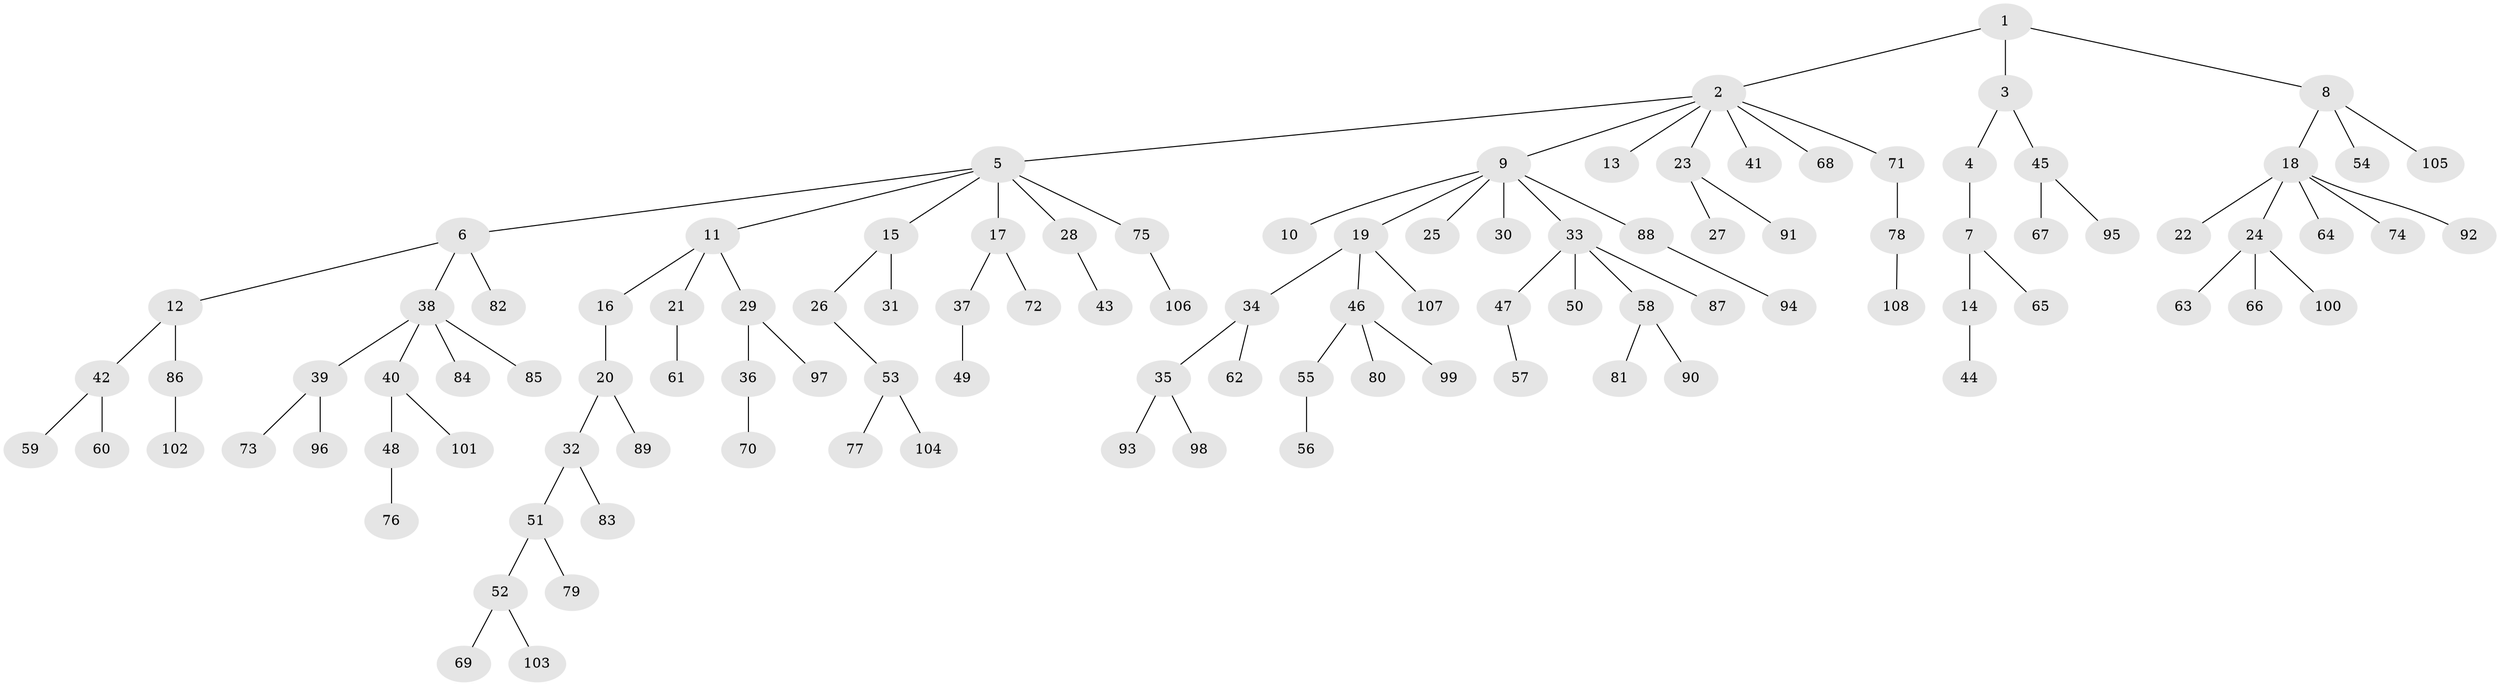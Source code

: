 // coarse degree distribution, {3: 0.15789473684210525, 7: 0.02631578947368421, 2: 0.2631578947368421, 6: 0.013157894736842105, 1: 0.4868421052631579, 4: 0.039473684210526314, 5: 0.013157894736842105}
// Generated by graph-tools (version 1.1) at 2025/51/03/04/25 22:51:58]
// undirected, 108 vertices, 107 edges
graph export_dot {
  node [color=gray90,style=filled];
  1;
  2;
  3;
  4;
  5;
  6;
  7;
  8;
  9;
  10;
  11;
  12;
  13;
  14;
  15;
  16;
  17;
  18;
  19;
  20;
  21;
  22;
  23;
  24;
  25;
  26;
  27;
  28;
  29;
  30;
  31;
  32;
  33;
  34;
  35;
  36;
  37;
  38;
  39;
  40;
  41;
  42;
  43;
  44;
  45;
  46;
  47;
  48;
  49;
  50;
  51;
  52;
  53;
  54;
  55;
  56;
  57;
  58;
  59;
  60;
  61;
  62;
  63;
  64;
  65;
  66;
  67;
  68;
  69;
  70;
  71;
  72;
  73;
  74;
  75;
  76;
  77;
  78;
  79;
  80;
  81;
  82;
  83;
  84;
  85;
  86;
  87;
  88;
  89;
  90;
  91;
  92;
  93;
  94;
  95;
  96;
  97;
  98;
  99;
  100;
  101;
  102;
  103;
  104;
  105;
  106;
  107;
  108;
  1 -- 2;
  1 -- 3;
  1 -- 8;
  2 -- 5;
  2 -- 9;
  2 -- 13;
  2 -- 23;
  2 -- 41;
  2 -- 68;
  2 -- 71;
  3 -- 4;
  3 -- 45;
  4 -- 7;
  5 -- 6;
  5 -- 11;
  5 -- 15;
  5 -- 17;
  5 -- 28;
  5 -- 75;
  6 -- 12;
  6 -- 38;
  6 -- 82;
  7 -- 14;
  7 -- 65;
  8 -- 18;
  8 -- 54;
  8 -- 105;
  9 -- 10;
  9 -- 19;
  9 -- 25;
  9 -- 30;
  9 -- 33;
  9 -- 88;
  11 -- 16;
  11 -- 21;
  11 -- 29;
  12 -- 42;
  12 -- 86;
  14 -- 44;
  15 -- 26;
  15 -- 31;
  16 -- 20;
  17 -- 37;
  17 -- 72;
  18 -- 22;
  18 -- 24;
  18 -- 64;
  18 -- 74;
  18 -- 92;
  19 -- 34;
  19 -- 46;
  19 -- 107;
  20 -- 32;
  20 -- 89;
  21 -- 61;
  23 -- 27;
  23 -- 91;
  24 -- 63;
  24 -- 66;
  24 -- 100;
  26 -- 53;
  28 -- 43;
  29 -- 36;
  29 -- 97;
  32 -- 51;
  32 -- 83;
  33 -- 47;
  33 -- 50;
  33 -- 58;
  33 -- 87;
  34 -- 35;
  34 -- 62;
  35 -- 93;
  35 -- 98;
  36 -- 70;
  37 -- 49;
  38 -- 39;
  38 -- 40;
  38 -- 84;
  38 -- 85;
  39 -- 73;
  39 -- 96;
  40 -- 48;
  40 -- 101;
  42 -- 59;
  42 -- 60;
  45 -- 67;
  45 -- 95;
  46 -- 55;
  46 -- 80;
  46 -- 99;
  47 -- 57;
  48 -- 76;
  51 -- 52;
  51 -- 79;
  52 -- 69;
  52 -- 103;
  53 -- 77;
  53 -- 104;
  55 -- 56;
  58 -- 81;
  58 -- 90;
  71 -- 78;
  75 -- 106;
  78 -- 108;
  86 -- 102;
  88 -- 94;
}
